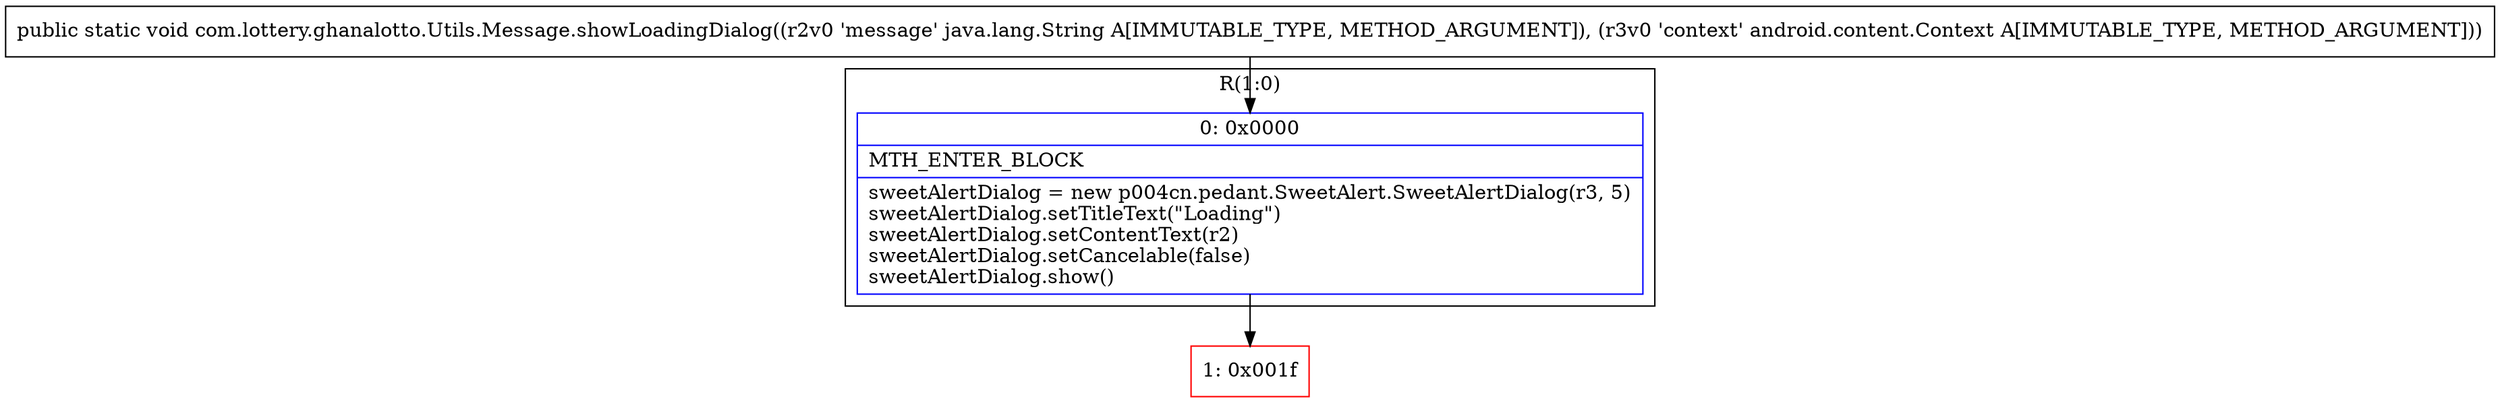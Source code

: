 digraph "CFG forcom.lottery.ghanalotto.Utils.Message.showLoadingDialog(Ljava\/lang\/String;Landroid\/content\/Context;)V" {
subgraph cluster_Region_594047764 {
label = "R(1:0)";
node [shape=record,color=blue];
Node_0 [shape=record,label="{0\:\ 0x0000|MTH_ENTER_BLOCK\l|sweetAlertDialog = new p004cn.pedant.SweetAlert.SweetAlertDialog(r3, 5)\lsweetAlertDialog.setTitleText(\"Loading\")\lsweetAlertDialog.setContentText(r2)\lsweetAlertDialog.setCancelable(false)\lsweetAlertDialog.show()\l}"];
}
Node_1 [shape=record,color=red,label="{1\:\ 0x001f}"];
MethodNode[shape=record,label="{public static void com.lottery.ghanalotto.Utils.Message.showLoadingDialog((r2v0 'message' java.lang.String A[IMMUTABLE_TYPE, METHOD_ARGUMENT]), (r3v0 'context' android.content.Context A[IMMUTABLE_TYPE, METHOD_ARGUMENT])) }"];
MethodNode -> Node_0;
Node_0 -> Node_1;
}

